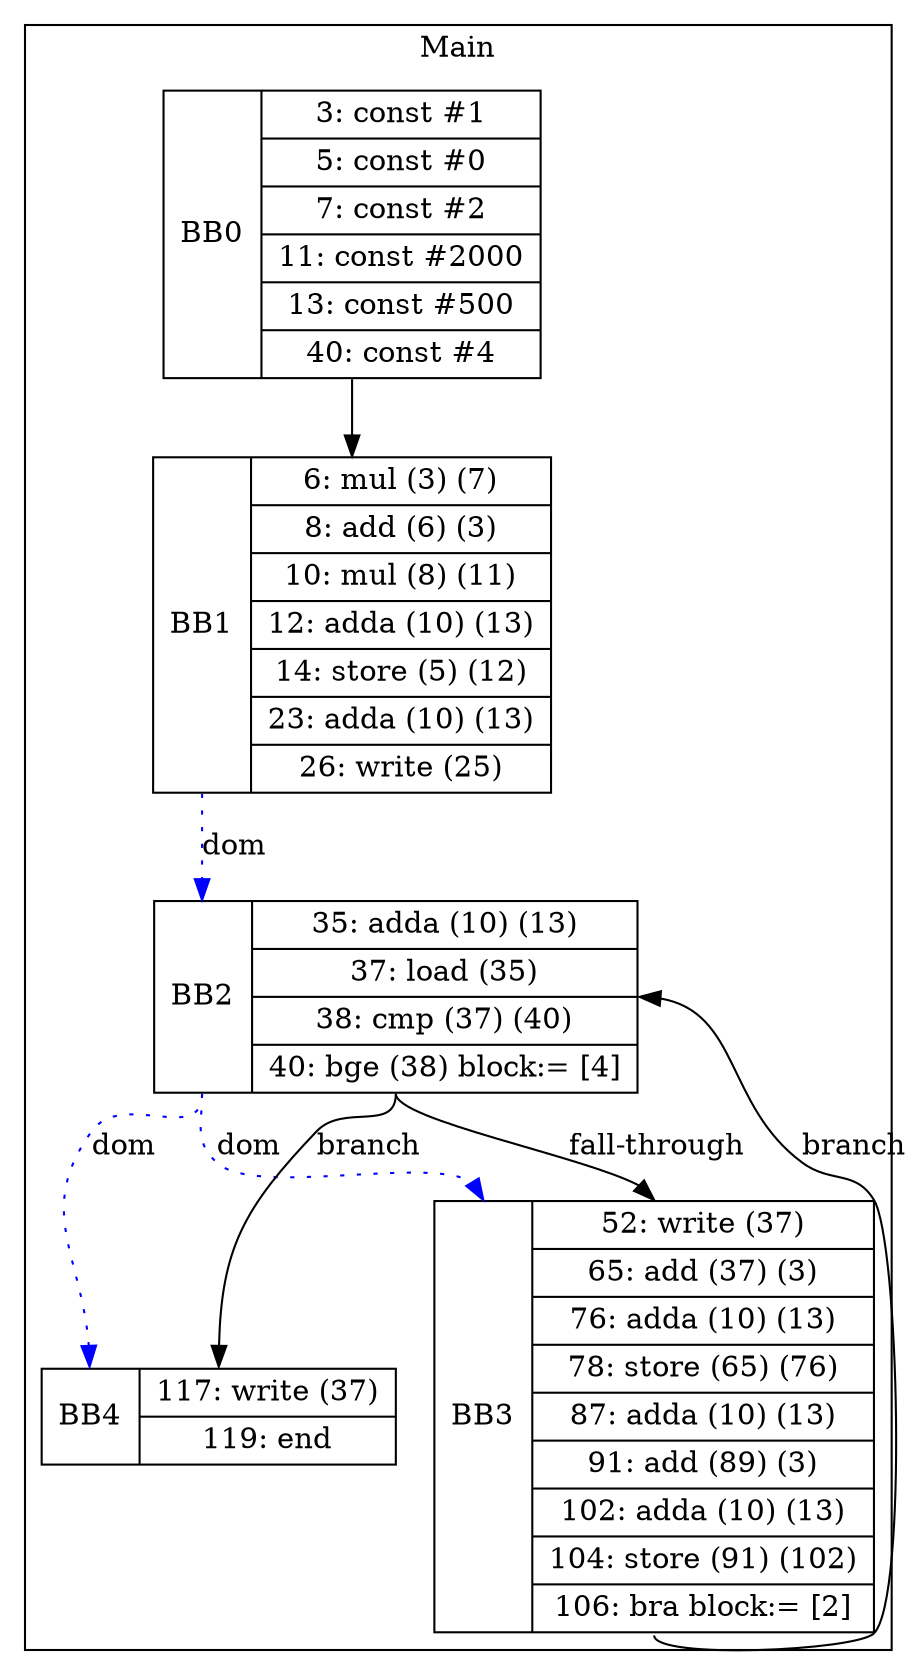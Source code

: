 digraph G {
node [shape=record];
subgraph cluster_main{
label = "Main";
BB0 [shape=record, label="<b>BB0|{3: const #1|5: const #0|7: const #2|11: const #2000|13: const #500|40: const #4}"];
BB1 [shape=record, label="<b>BB1|{6: mul (3) (7)|8: add (6) (3)|10: mul (8) (11)|12: adda (10) (13)|14: store (5) (12)|23: adda (10) (13)|26: write (25)}"];
BB2 [shape=record, label="<b>BB2|{35: adda (10) (13)|37: load (35)|38: cmp (37) (40)|40: bge (38) block:= [4]}"];
BB3 [shape=record, label="<b>BB3|{52: write (37)|65: add (37) (3)|76: adda (10) (13)|78: store (65) (76)|87: adda (10) (13)|91: add (89) (3)|102: adda (10) (13)|104: store (91) (102)|106: bra block:= [2]}"];
BB4 [shape=record, label="<b>BB4|{117: write (37)|119: end}"];
}
BB0:s -> BB1:n ;
BB2:b -> BB3:b [color=blue, style=dotted, label="dom"];
BB2:b -> BB4:b [color=blue, style=dotted, label="dom"];
BB1:b -> BB2:b [color=blue, style=dotted, label="dom"];
BB2:s -> BB4:n [label="branch"];
BB3:s -> BB2:e [label="branch"];
BB2:s -> BB3:n [label="fall-through"];
}
